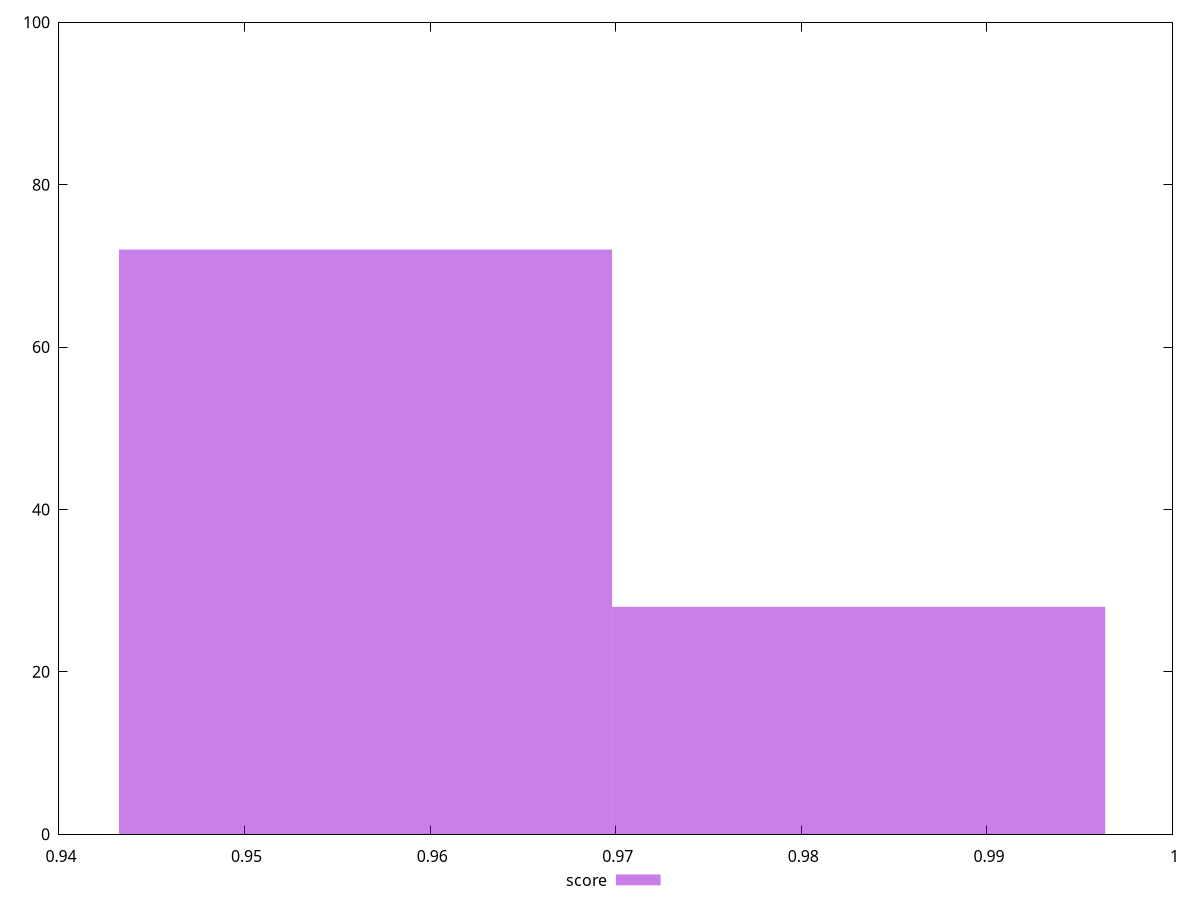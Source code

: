 reset
set terminal svg size 640, 490 enhanced background rgb 'white'
set output "reprap/first-contentful-paint/samples/pages+cached+noexternal+noimg/score/histogram.svg"

$score <<EOF
0.9830893259224882 28
0.9565193441407993 72
EOF

set key outside below
set boxwidth 0.02656998178168887
set yrange [0:100]
set style fill transparent solid 0.5 noborder

plot \
  $score title "score" with boxes, \


reset
